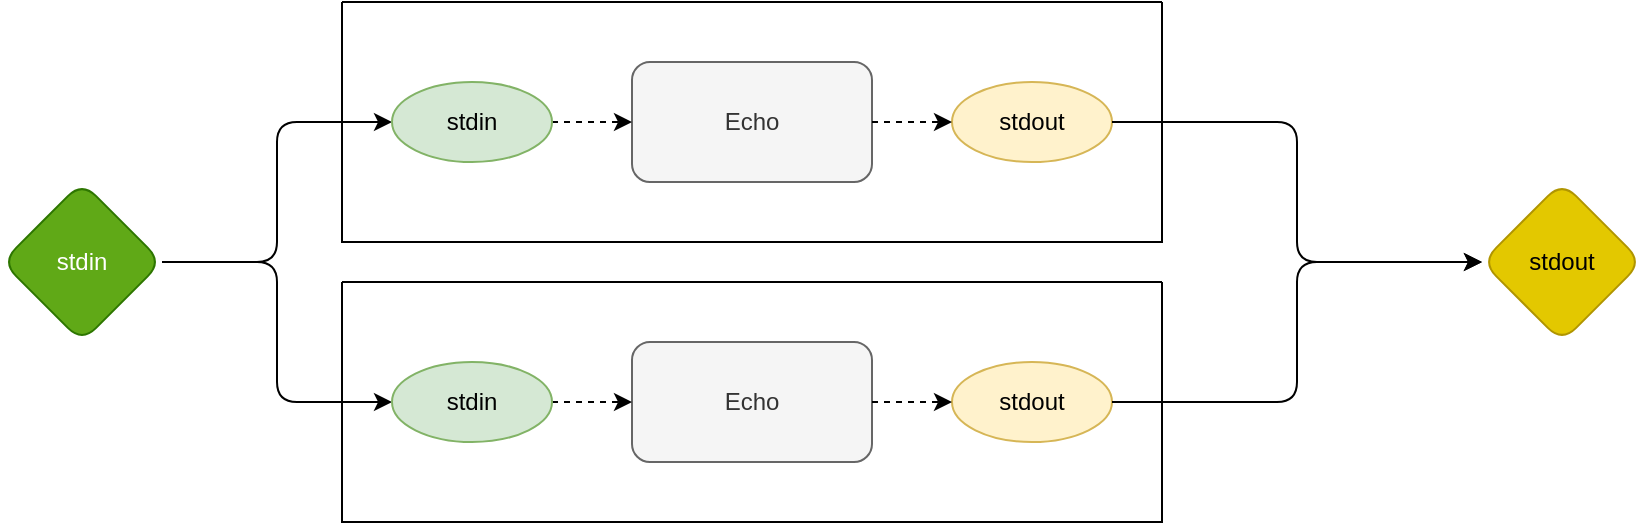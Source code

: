 <mxfile compressed="false" version="14.6.13" type="device">
  <diagram id="_YE9P0kvLp4320aIOvvw" name="main">
    <mxGraphModel dx="2114" dy="755" grid="1" gridSize="10" guides="1" tooltips="1" connect="1" arrows="1" fold="1" page="1" pageScale="1" pageWidth="1100" pageHeight="850" math="0" shadow="0">
      <root>
        <mxCell id="0" />
        <mxCell id="1" parent="0" />
        <mxCell id="i0yzoGpGpIwi1rLuIZ17-15" style="edgeStyle=orthogonalEdgeStyle;rounded=1;orthogonalLoop=1;jettySize=auto;html=1;exitX=1;exitY=0.5;exitDx=0;exitDy=0;entryX=0;entryY=0.5;entryDx=0;entryDy=0;" edge="1" parent="1" source="i0yzoGpGpIwi1rLuIZ17-1" target="i0yzoGpGpIwi1rLuIZ17-4">
          <mxGeometry relative="1" as="geometry" />
        </mxCell>
        <mxCell id="i0yzoGpGpIwi1rLuIZ17-18" style="edgeStyle=orthogonalEdgeStyle;rounded=1;orthogonalLoop=1;jettySize=auto;html=1;exitX=1;exitY=0.5;exitDx=0;exitDy=0;entryX=0;entryY=0.5;entryDx=0;entryDy=0;" edge="1" parent="1" source="i0yzoGpGpIwi1rLuIZ17-1" target="i0yzoGpGpIwi1rLuIZ17-12">
          <mxGeometry relative="1" as="geometry" />
        </mxCell>
        <mxCell id="i0yzoGpGpIwi1rLuIZ17-1" value="stdin" style="rhombus;whiteSpace=wrap;html=1;rounded=1;fillColor=#60a917;strokeColor=#2D7600;fontColor=#ffffff;" vertex="1" parent="1">
          <mxGeometry x="-10" y="270" width="80" height="80" as="geometry" />
        </mxCell>
        <mxCell id="i0yzoGpGpIwi1rLuIZ17-2" value="stdout" style="rhombus;whiteSpace=wrap;html=1;rounded=1;fillColor=#e3c800;strokeColor=#B09500;fontColor=#000000;" vertex="1" parent="1">
          <mxGeometry x="730" y="270" width="80" height="80" as="geometry" />
        </mxCell>
        <mxCell id="i0yzoGpGpIwi1rLuIZ17-8" value="" style="swimlane;startSize=0;rounded=1;" vertex="1" parent="1">
          <mxGeometry x="160" y="180" width="410" height="120" as="geometry" />
        </mxCell>
        <mxCell id="i0yzoGpGpIwi1rLuIZ17-3" value="Echo" style="rounded=1;whiteSpace=wrap;html=1;fillColor=#f5f5f5;strokeColor=#666666;fontColor=#333333;" vertex="1" parent="i0yzoGpGpIwi1rLuIZ17-8">
          <mxGeometry x="145" y="30" width="120" height="60" as="geometry" />
        </mxCell>
        <mxCell id="i0yzoGpGpIwi1rLuIZ17-6" style="edgeStyle=orthogonalEdgeStyle;rounded=0;orthogonalLoop=1;jettySize=auto;html=1;exitX=1;exitY=0.5;exitDx=0;exitDy=0;dashed=1;" edge="1" parent="i0yzoGpGpIwi1rLuIZ17-8" source="i0yzoGpGpIwi1rLuIZ17-4" target="i0yzoGpGpIwi1rLuIZ17-3">
          <mxGeometry relative="1" as="geometry" />
        </mxCell>
        <mxCell id="i0yzoGpGpIwi1rLuIZ17-4" value="stdin" style="ellipse;whiteSpace=wrap;html=1;rounded=1;fillColor=#d5e8d4;strokeColor=#82b366;" vertex="1" parent="i0yzoGpGpIwi1rLuIZ17-8">
          <mxGeometry x="25" y="40" width="80" height="40" as="geometry" />
        </mxCell>
        <mxCell id="i0yzoGpGpIwi1rLuIZ17-5" value="stdout" style="ellipse;whiteSpace=wrap;html=1;rounded=1;fillColor=#fff2cc;strokeColor=#d6b656;" vertex="1" parent="i0yzoGpGpIwi1rLuIZ17-8">
          <mxGeometry x="305" y="40" width="80" height="40" as="geometry" />
        </mxCell>
        <mxCell id="i0yzoGpGpIwi1rLuIZ17-7" style="edgeStyle=orthogonalEdgeStyle;rounded=0;orthogonalLoop=1;jettySize=auto;html=1;exitX=1;exitY=0.5;exitDx=0;exitDy=0;entryX=0;entryY=0.5;entryDx=0;entryDy=0;dashed=1;" edge="1" parent="i0yzoGpGpIwi1rLuIZ17-8" source="i0yzoGpGpIwi1rLuIZ17-3" target="i0yzoGpGpIwi1rLuIZ17-5">
          <mxGeometry relative="1" as="geometry" />
        </mxCell>
        <mxCell id="i0yzoGpGpIwi1rLuIZ17-9" value="" style="swimlane;startSize=0;rounded=1;" vertex="1" parent="1">
          <mxGeometry x="160" y="320" width="410" height="120" as="geometry" />
        </mxCell>
        <mxCell id="i0yzoGpGpIwi1rLuIZ17-10" value="Echo" style="rounded=1;whiteSpace=wrap;html=1;fillColor=#f5f5f5;strokeColor=#666666;fontColor=#333333;" vertex="1" parent="i0yzoGpGpIwi1rLuIZ17-9">
          <mxGeometry x="145" y="30" width="120" height="60" as="geometry" />
        </mxCell>
        <mxCell id="i0yzoGpGpIwi1rLuIZ17-11" style="edgeStyle=orthogonalEdgeStyle;rounded=0;orthogonalLoop=1;jettySize=auto;html=1;exitX=1;exitY=0.5;exitDx=0;exitDy=0;dashed=1;" edge="1" parent="i0yzoGpGpIwi1rLuIZ17-9" source="i0yzoGpGpIwi1rLuIZ17-12" target="i0yzoGpGpIwi1rLuIZ17-10">
          <mxGeometry relative="1" as="geometry" />
        </mxCell>
        <mxCell id="i0yzoGpGpIwi1rLuIZ17-12" value="stdin" style="ellipse;whiteSpace=wrap;html=1;rounded=1;fillColor=#d5e8d4;strokeColor=#82b366;" vertex="1" parent="i0yzoGpGpIwi1rLuIZ17-9">
          <mxGeometry x="25" y="40" width="80" height="40" as="geometry" />
        </mxCell>
        <mxCell id="i0yzoGpGpIwi1rLuIZ17-13" value="stdout" style="ellipse;whiteSpace=wrap;html=1;rounded=1;fillColor=#fff2cc;strokeColor=#d6b656;" vertex="1" parent="i0yzoGpGpIwi1rLuIZ17-9">
          <mxGeometry x="305" y="40" width="80" height="40" as="geometry" />
        </mxCell>
        <mxCell id="i0yzoGpGpIwi1rLuIZ17-14" style="edgeStyle=orthogonalEdgeStyle;rounded=0;orthogonalLoop=1;jettySize=auto;html=1;exitX=1;exitY=0.5;exitDx=0;exitDy=0;entryX=0;entryY=0.5;entryDx=0;entryDy=0;dashed=1;" edge="1" parent="i0yzoGpGpIwi1rLuIZ17-9" source="i0yzoGpGpIwi1rLuIZ17-10" target="i0yzoGpGpIwi1rLuIZ17-13">
          <mxGeometry relative="1" as="geometry" />
        </mxCell>
        <mxCell id="i0yzoGpGpIwi1rLuIZ17-16" style="edgeStyle=orthogonalEdgeStyle;rounded=1;orthogonalLoop=1;jettySize=auto;html=1;exitX=1;exitY=0.5;exitDx=0;exitDy=0;entryX=0;entryY=0.5;entryDx=0;entryDy=0;" edge="1" parent="1" source="i0yzoGpGpIwi1rLuIZ17-13" target="i0yzoGpGpIwi1rLuIZ17-2">
          <mxGeometry relative="1" as="geometry" />
        </mxCell>
        <mxCell id="i0yzoGpGpIwi1rLuIZ17-19" style="edgeStyle=orthogonalEdgeStyle;rounded=1;orthogonalLoop=1;jettySize=auto;html=1;exitX=1;exitY=0.5;exitDx=0;exitDy=0;entryX=0;entryY=0.5;entryDx=0;entryDy=0;" edge="1" parent="1" source="i0yzoGpGpIwi1rLuIZ17-5" target="i0yzoGpGpIwi1rLuIZ17-2">
          <mxGeometry relative="1" as="geometry" />
        </mxCell>
      </root>
    </mxGraphModel>
  </diagram>
</mxfile>
